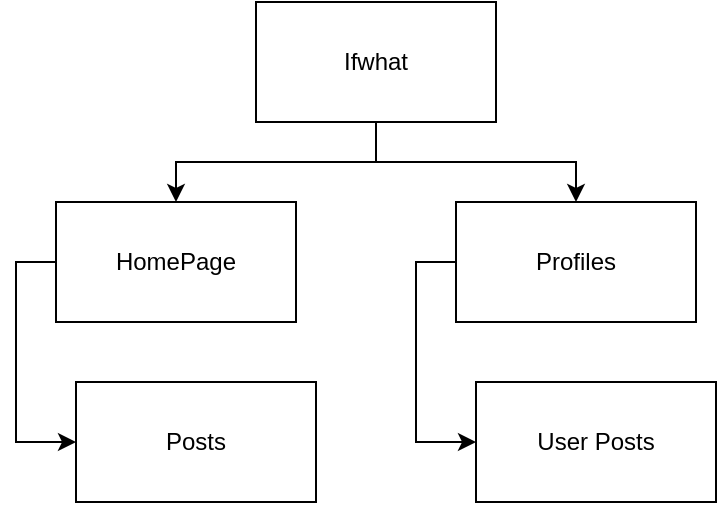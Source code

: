 <mxfile version="22.0.0" type="github">
  <diagram name="Trang-1" id="BUR5ej1MDbRYQ0bSO1he">
    <mxGraphModel dx="1050" dy="534" grid="1" gridSize="10" guides="1" tooltips="1" connect="1" arrows="1" fold="1" page="1" pageScale="1" pageWidth="827" pageHeight="1169" math="0" shadow="0">
      <root>
        <mxCell id="0" />
        <mxCell id="1" parent="0" />
        <mxCell id="dhnfBR8hfzrDj4ZGZiy1-9" style="edgeStyle=orthogonalEdgeStyle;rounded=0;orthogonalLoop=1;jettySize=auto;html=1;exitX=0.5;exitY=1;exitDx=0;exitDy=0;" edge="1" parent="1" source="dhnfBR8hfzrDj4ZGZiy1-1" target="dhnfBR8hfzrDj4ZGZiy1-3">
          <mxGeometry relative="1" as="geometry" />
        </mxCell>
        <mxCell id="dhnfBR8hfzrDj4ZGZiy1-10" style="edgeStyle=orthogonalEdgeStyle;rounded=0;orthogonalLoop=1;jettySize=auto;html=1;exitX=0.5;exitY=1;exitDx=0;exitDy=0;entryX=0.5;entryY=0;entryDx=0;entryDy=0;" edge="1" parent="1" source="dhnfBR8hfzrDj4ZGZiy1-1" target="dhnfBR8hfzrDj4ZGZiy1-8">
          <mxGeometry relative="1" as="geometry" />
        </mxCell>
        <mxCell id="dhnfBR8hfzrDj4ZGZiy1-1" value="Ifwhat" style="rounded=0;whiteSpace=wrap;html=1;" vertex="1" parent="1">
          <mxGeometry x="350" y="120" width="120" height="60" as="geometry" />
        </mxCell>
        <mxCell id="dhnfBR8hfzrDj4ZGZiy1-6" style="edgeStyle=orthogonalEdgeStyle;rounded=0;orthogonalLoop=1;jettySize=auto;html=1;exitX=0;exitY=0.5;exitDx=0;exitDy=0;entryX=0;entryY=0.5;entryDx=0;entryDy=0;" edge="1" parent="1" source="dhnfBR8hfzrDj4ZGZiy1-3" target="dhnfBR8hfzrDj4ZGZiy1-5">
          <mxGeometry relative="1" as="geometry" />
        </mxCell>
        <mxCell id="dhnfBR8hfzrDj4ZGZiy1-3" value="HomePage" style="rounded=0;whiteSpace=wrap;html=1;" vertex="1" parent="1">
          <mxGeometry x="250" y="220" width="120" height="60" as="geometry" />
        </mxCell>
        <mxCell id="dhnfBR8hfzrDj4ZGZiy1-5" value="Posts" style="rounded=0;whiteSpace=wrap;html=1;" vertex="1" parent="1">
          <mxGeometry x="260" y="310" width="120" height="60" as="geometry" />
        </mxCell>
        <mxCell id="dhnfBR8hfzrDj4ZGZiy1-12" style="edgeStyle=orthogonalEdgeStyle;rounded=0;orthogonalLoop=1;jettySize=auto;html=1;exitX=0;exitY=0.5;exitDx=0;exitDy=0;entryX=0;entryY=0.5;entryDx=0;entryDy=0;" edge="1" parent="1" source="dhnfBR8hfzrDj4ZGZiy1-8" target="dhnfBR8hfzrDj4ZGZiy1-11">
          <mxGeometry relative="1" as="geometry" />
        </mxCell>
        <mxCell id="dhnfBR8hfzrDj4ZGZiy1-8" value="Profiles" style="rounded=0;whiteSpace=wrap;html=1;" vertex="1" parent="1">
          <mxGeometry x="450" y="220" width="120" height="60" as="geometry" />
        </mxCell>
        <mxCell id="dhnfBR8hfzrDj4ZGZiy1-11" value="User Posts" style="rounded=0;whiteSpace=wrap;html=1;" vertex="1" parent="1">
          <mxGeometry x="460" y="310" width="120" height="60" as="geometry" />
        </mxCell>
      </root>
    </mxGraphModel>
  </diagram>
</mxfile>
